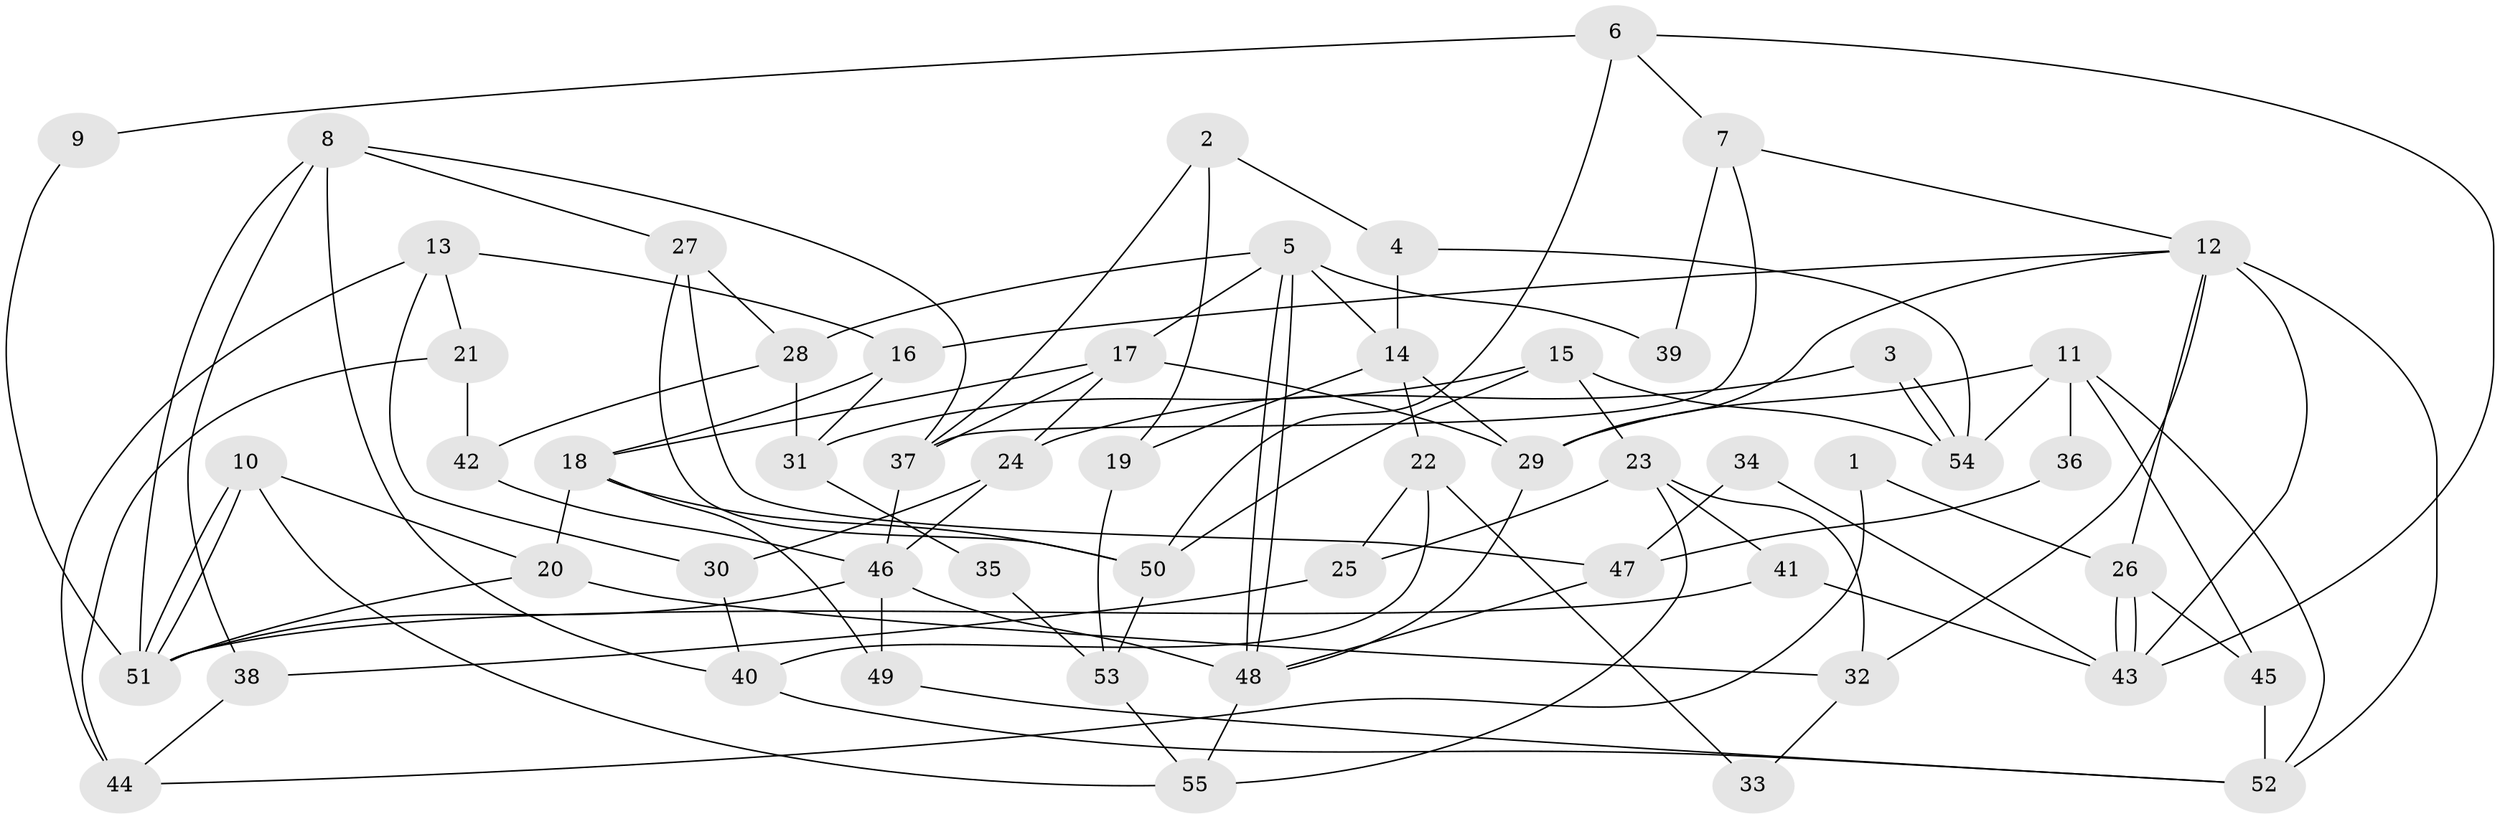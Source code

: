 // coarse degree distribution, {5: 0.14285714285714285, 3: 0.07142857142857142, 4: 0.17857142857142858, 7: 0.25, 6: 0.10714285714285714, 2: 0.17857142857142858, 9: 0.03571428571428571, 10: 0.03571428571428571}
// Generated by graph-tools (version 1.1) at 2025/37/03/04/25 23:37:07]
// undirected, 55 vertices, 110 edges
graph export_dot {
  node [color=gray90,style=filled];
  1;
  2;
  3;
  4;
  5;
  6;
  7;
  8;
  9;
  10;
  11;
  12;
  13;
  14;
  15;
  16;
  17;
  18;
  19;
  20;
  21;
  22;
  23;
  24;
  25;
  26;
  27;
  28;
  29;
  30;
  31;
  32;
  33;
  34;
  35;
  36;
  37;
  38;
  39;
  40;
  41;
  42;
  43;
  44;
  45;
  46;
  47;
  48;
  49;
  50;
  51;
  52;
  53;
  54;
  55;
  1 -- 44;
  1 -- 26;
  2 -- 37;
  2 -- 4;
  2 -- 19;
  3 -- 24;
  3 -- 54;
  3 -- 54;
  4 -- 14;
  4 -- 54;
  5 -- 48;
  5 -- 48;
  5 -- 28;
  5 -- 14;
  5 -- 17;
  5 -- 39;
  6 -- 50;
  6 -- 43;
  6 -- 7;
  6 -- 9;
  7 -- 37;
  7 -- 12;
  7 -- 39;
  8 -- 37;
  8 -- 51;
  8 -- 27;
  8 -- 38;
  8 -- 40;
  9 -- 51;
  10 -- 51;
  10 -- 51;
  10 -- 20;
  10 -- 55;
  11 -- 52;
  11 -- 29;
  11 -- 36;
  11 -- 45;
  11 -- 54;
  12 -- 52;
  12 -- 16;
  12 -- 26;
  12 -- 29;
  12 -- 32;
  12 -- 43;
  13 -- 21;
  13 -- 16;
  13 -- 30;
  13 -- 44;
  14 -- 29;
  14 -- 19;
  14 -- 22;
  15 -- 23;
  15 -- 54;
  15 -- 31;
  15 -- 50;
  16 -- 18;
  16 -- 31;
  17 -- 29;
  17 -- 18;
  17 -- 24;
  17 -- 37;
  18 -- 20;
  18 -- 49;
  18 -- 50;
  19 -- 53;
  20 -- 32;
  20 -- 51;
  21 -- 44;
  21 -- 42;
  22 -- 40;
  22 -- 25;
  22 -- 33;
  23 -- 41;
  23 -- 55;
  23 -- 25;
  23 -- 32;
  24 -- 46;
  24 -- 30;
  25 -- 38;
  26 -- 43;
  26 -- 43;
  26 -- 45;
  27 -- 50;
  27 -- 28;
  27 -- 47;
  28 -- 31;
  28 -- 42;
  29 -- 48;
  30 -- 40;
  31 -- 35;
  32 -- 33;
  34 -- 43;
  34 -- 47;
  35 -- 53;
  36 -- 47;
  37 -- 46;
  38 -- 44;
  40 -- 52;
  41 -- 43;
  41 -- 51;
  42 -- 46;
  45 -- 52;
  46 -- 48;
  46 -- 49;
  46 -- 51;
  47 -- 48;
  48 -- 55;
  49 -- 52;
  50 -- 53;
  53 -- 55;
}
